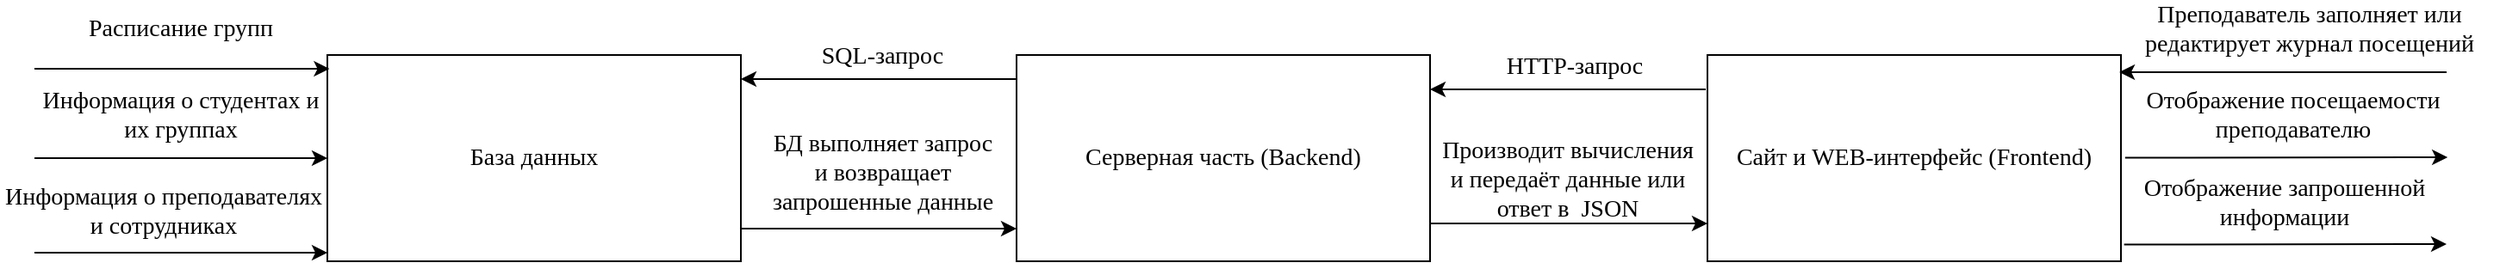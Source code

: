 <mxfile version="20.8.16" type="device"><diagram name="Страница 1" id="ECdf8TShUz8k9EZbK5Vz"><mxGraphModel dx="1050" dy="629" grid="1" gridSize="10" guides="1" tooltips="1" connect="1" arrows="1" fold="1" page="1" pageScale="1" pageWidth="827" pageHeight="1169" math="0" shadow="0"><root><mxCell id="0"/><mxCell id="1" parent="0"/><mxCell id="PU_FOygB_MN-GVk9flj4-1" value="&lt;font style=&quot;font-size: 14px;&quot; face=&quot;Times New Roman&quot;&gt;База данных&lt;/font&gt;" style="rounded=0;whiteSpace=wrap;html=1;" vertex="1" parent="1"><mxGeometry x="200" y="200" width="240" height="120" as="geometry"/></mxCell><mxCell id="PU_FOygB_MN-GVk9flj4-2" value="" style="endArrow=classic;html=1;rounded=0;entryX=0.005;entryY=0.067;entryDx=0;entryDy=0;entryPerimeter=0;" edge="1" parent="1" target="PU_FOygB_MN-GVk9flj4-1"><mxGeometry width="50" height="50" relative="1" as="geometry"><mxPoint x="30" y="208" as="sourcePoint"/><mxPoint x="201.92" y="212.4" as="targetPoint"/></mxGeometry></mxCell><mxCell id="PU_FOygB_MN-GVk9flj4-3" value="" style="endArrow=classic;html=1;rounded=0;fontFamily=Times New Roman;fontSize=14;entryX=0;entryY=0.5;entryDx=0;entryDy=0;" edge="1" parent="1" target="PU_FOygB_MN-GVk9flj4-1"><mxGeometry width="50" height="50" relative="1" as="geometry"><mxPoint x="30" y="260" as="sourcePoint"/><mxPoint x="440" y="300" as="targetPoint"/><Array as="points"><mxPoint x="110" y="260"/></Array></mxGeometry></mxCell><mxCell id="PU_FOygB_MN-GVk9flj4-4" value="Преподаватель заполняет или редактирует журнал посещений" style="text;html=1;strokeColor=none;fillColor=none;align=center;verticalAlign=middle;whiteSpace=wrap;rounded=0;fontSize=14;fontFamily=Times New Roman;" vertex="1" parent="1"><mxGeometry x="1241" y="170" width="219" height="30" as="geometry"/></mxCell><mxCell id="PU_FOygB_MN-GVk9flj4-6" value="Расписание групп" style="text;html=1;strokeColor=none;fillColor=none;align=center;verticalAlign=middle;whiteSpace=wrap;rounded=0;fontSize=14;fontFamily=Times New Roman;" vertex="1" parent="1"><mxGeometry x="40" y="170" width="150" height="30" as="geometry"/></mxCell><mxCell id="PU_FOygB_MN-GVk9flj4-7" value="Информация о студентах и их группах" style="text;html=1;strokeColor=none;fillColor=none;align=center;verticalAlign=middle;whiteSpace=wrap;rounded=0;fontSize=14;fontFamily=Times New Roman;" vertex="1" parent="1"><mxGeometry x="30" y="220" width="170" height="30" as="geometry"/></mxCell><mxCell id="PU_FOygB_MN-GVk9flj4-8" value="" style="endArrow=classic;html=1;rounded=0;fontFamily=Times New Roman;fontSize=14;entryX=0;entryY=1;entryDx=0;entryDy=0;" edge="1" parent="1"><mxGeometry width="50" height="50" relative="1" as="geometry"><mxPoint x="30" y="315" as="sourcePoint"/><mxPoint x="200" y="315" as="targetPoint"/></mxGeometry></mxCell><mxCell id="PU_FOygB_MN-GVk9flj4-9" value="Информация о преподавателях и сотрудниках" style="text;html=1;strokeColor=none;fillColor=none;align=center;verticalAlign=middle;whiteSpace=wrap;rounded=0;fontSize=14;fontFamily=Times New Roman;glass=1;" vertex="1" parent="1"><mxGeometry x="10" y="276" width="190" height="30" as="geometry"/></mxCell><mxCell id="PU_FOygB_MN-GVk9flj4-10" value="&lt;font style=&quot;font-size: 14px;&quot; face=&quot;Times New Roman&quot;&gt;Серверная часть (Backend)&lt;/font&gt;" style="rounded=0;whiteSpace=wrap;html=1;" vertex="1" parent="1"><mxGeometry x="600" y="200" width="240" height="120" as="geometry"/></mxCell><mxCell id="PU_FOygB_MN-GVk9flj4-11" value="&lt;font face=&quot;Times New Roman&quot;&gt;&lt;span style=&quot;font-size: 14px;&quot;&gt;Сайт и WEB-интерфейс (Frontend)&lt;/span&gt;&lt;/font&gt;" style="rounded=0;whiteSpace=wrap;html=1;" vertex="1" parent="1"><mxGeometry x="1001" y="200" width="240" height="120" as="geometry"/></mxCell><mxCell id="PU_FOygB_MN-GVk9flj4-12" value="" style="endArrow=classic;html=1;rounded=0;fontFamily=Times New Roman;fontSize=14;entryX=0.996;entryY=0.083;entryDx=0;entryDy=0;entryPerimeter=0;" edge="1" parent="1" target="PU_FOygB_MN-GVk9flj4-11"><mxGeometry width="50" height="50" relative="1" as="geometry"><mxPoint x="1430" y="210" as="sourcePoint"/><mxPoint x="1260" y="210" as="targetPoint"/></mxGeometry></mxCell><mxCell id="PU_FOygB_MN-GVk9flj4-13" value="" style="endArrow=classic;html=1;rounded=0;fontFamily=Times New Roman;fontSize=14;entryX=1.014;entryY=0.08;entryDx=0;entryDy=0;entryPerimeter=0;" edge="1" parent="1"><mxGeometry width="50" height="50" relative="1" as="geometry"><mxPoint x="1000" y="220" as="sourcePoint"/><mxPoint x="840" y="220" as="targetPoint"/></mxGeometry></mxCell><mxCell id="PU_FOygB_MN-GVk9flj4-14" value="HTTP-запрос" style="text;html=1;strokeColor=none;fillColor=none;align=center;verticalAlign=middle;whiteSpace=wrap;rounded=0;fontSize=14;fontFamily=Times New Roman;" vertex="1" parent="1"><mxGeometry x="849" y="197" width="150" height="20" as="geometry"/></mxCell><mxCell id="PU_FOygB_MN-GVk9flj4-15" value="" style="endArrow=classic;html=1;rounded=0;fontFamily=Times New Roman;fontSize=14;entryX=0;entryY=0.5;entryDx=0;entryDy=0;exitX=1;exitY=0.5;exitDx=0;exitDy=0;" edge="1" parent="1"><mxGeometry width="50" height="50" relative="1" as="geometry"><mxPoint x="840" y="298" as="sourcePoint"/><mxPoint x="1001" y="298" as="targetPoint"/></mxGeometry></mxCell><mxCell id="PU_FOygB_MN-GVk9flj4-16" value="Производит вычисления и передаёт данные или ответ в&amp;nbsp; JSON" style="text;html=1;strokeColor=none;fillColor=none;align=center;verticalAlign=middle;whiteSpace=wrap;rounded=0;fontSize=14;fontFamily=Times New Roman;" vertex="1" parent="1"><mxGeometry x="845" y="263" width="150" height="20" as="geometry"/></mxCell><mxCell id="PU_FOygB_MN-GVk9flj4-17" value="" style="endArrow=classic;html=1;rounded=0;fontFamily=Times New Roman;fontSize=14;exitX=1.011;exitY=0.327;exitDx=0;exitDy=0;exitPerimeter=0;" edge="1" parent="1"><mxGeometry width="50" height="50" relative="1" as="geometry"><mxPoint x="1242.82" y="310.24" as="sourcePoint"/><mxPoint x="1430" y="310" as="targetPoint"/></mxGeometry></mxCell><mxCell id="PU_FOygB_MN-GVk9flj4-18" value="Отображение запрошенной информации" style="text;html=1;strokeColor=none;fillColor=none;align=center;verticalAlign=middle;whiteSpace=wrap;rounded=0;fontSize=14;fontFamily=Times New Roman;" vertex="1" parent="1"><mxGeometry x="1221" y="276" width="230" height="20" as="geometry"/></mxCell><mxCell id="PU_FOygB_MN-GVk9flj4-21" value="Отображение посещаемости преподавателю" style="text;html=1;strokeColor=none;fillColor=none;align=center;verticalAlign=middle;whiteSpace=wrap;rounded=0;fontSize=14;fontFamily=Times New Roman;" vertex="1" parent="1"><mxGeometry x="1231" y="220" width="220" height="30" as="geometry"/></mxCell><mxCell id="PU_FOygB_MN-GVk9flj4-22" value="" style="endArrow=classic;html=1;rounded=0;fontFamily=Times New Roman;fontSize=14;entryX=1;entryY=0;entryDx=0;entryDy=0;exitX=0;exitY=0;exitDx=0;exitDy=0;" edge="1" parent="1"><mxGeometry width="50" height="50" relative="1" as="geometry"><mxPoint x="600" y="214" as="sourcePoint"/><mxPoint x="440" y="214" as="targetPoint"/></mxGeometry></mxCell><mxCell id="PU_FOygB_MN-GVk9flj4-23" value="SQL-запрос&amp;nbsp;" style="text;html=1;strokeColor=none;fillColor=none;align=center;verticalAlign=middle;whiteSpace=wrap;rounded=0;fontSize=14;fontFamily=Times New Roman;" vertex="1" parent="1"><mxGeometry x="464" y="190" width="120" height="22" as="geometry"/></mxCell><mxCell id="PU_FOygB_MN-GVk9flj4-24" value="" style="endArrow=classic;html=1;rounded=0;fontFamily=Times New Roman;fontSize=14;exitX=1;exitY=1;exitDx=0;exitDy=0;entryX=0;entryY=1;entryDx=0;entryDy=0;" edge="1" parent="1"><mxGeometry width="50" height="50" relative="1" as="geometry"><mxPoint x="440" y="301" as="sourcePoint"/><mxPoint x="600" y="301" as="targetPoint"/></mxGeometry></mxCell><mxCell id="PU_FOygB_MN-GVk9flj4-25" value="БД выполняет запрос и возвращает запрошенные данные" style="text;html=1;strokeColor=none;fillColor=none;align=center;verticalAlign=middle;whiteSpace=wrap;rounded=0;fontSize=14;fontFamily=Times New Roman;" vertex="1" parent="1"><mxGeometry x="455" y="254" width="135" height="30" as="geometry"/></mxCell><mxCell id="PU_FOygB_MN-GVk9flj4-28" value="" style="endArrow=classic;html=1;rounded=0;fontFamily=Times New Roman;fontSize=14;exitX=1.011;exitY=0.327;exitDx=0;exitDy=0;exitPerimeter=0;" edge="1" parent="1"><mxGeometry width="50" height="50" relative="1" as="geometry"><mxPoint x="1243.41" y="259.74" as="sourcePoint"/><mxPoint x="1430.59" y="259.5" as="targetPoint"/></mxGeometry></mxCell></root></mxGraphModel></diagram></mxfile>